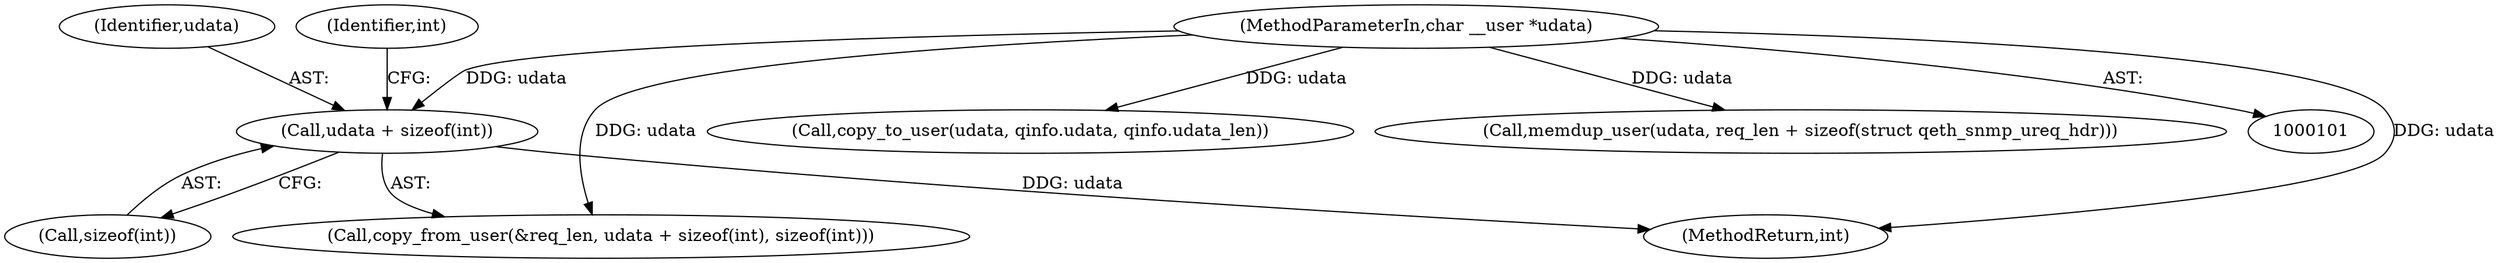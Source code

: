 digraph "0_linux_6fb392b1a63ae36c31f62bc3fc8630b49d602b62@API" {
"1000147" [label="(Call,udata + sizeof(int))"];
"1000103" [label="(MethodParameterIn,char __user *udata)"];
"1000152" [label="(Identifier,int)"];
"1000148" [label="(Identifier,udata)"];
"1000282" [label="(Call,copy_to_user(udata, qinfo.udata, qinfo.udata_len))"];
"1000302" [label="(MethodReturn,int)"];
"1000173" [label="(Call,memdup_user(udata, req_len + sizeof(struct qeth_snmp_ureq_hdr)))"];
"1000149" [label="(Call,sizeof(int))"];
"1000144" [label="(Call,copy_from_user(&req_len, udata + sizeof(int), sizeof(int)))"];
"1000147" [label="(Call,udata + sizeof(int))"];
"1000103" [label="(MethodParameterIn,char __user *udata)"];
"1000147" -> "1000144"  [label="AST: "];
"1000147" -> "1000149"  [label="CFG: "];
"1000148" -> "1000147"  [label="AST: "];
"1000149" -> "1000147"  [label="AST: "];
"1000152" -> "1000147"  [label="CFG: "];
"1000147" -> "1000302"  [label="DDG: udata"];
"1000103" -> "1000147"  [label="DDG: udata"];
"1000103" -> "1000101"  [label="AST: "];
"1000103" -> "1000302"  [label="DDG: udata"];
"1000103" -> "1000144"  [label="DDG: udata"];
"1000103" -> "1000173"  [label="DDG: udata"];
"1000103" -> "1000282"  [label="DDG: udata"];
}
